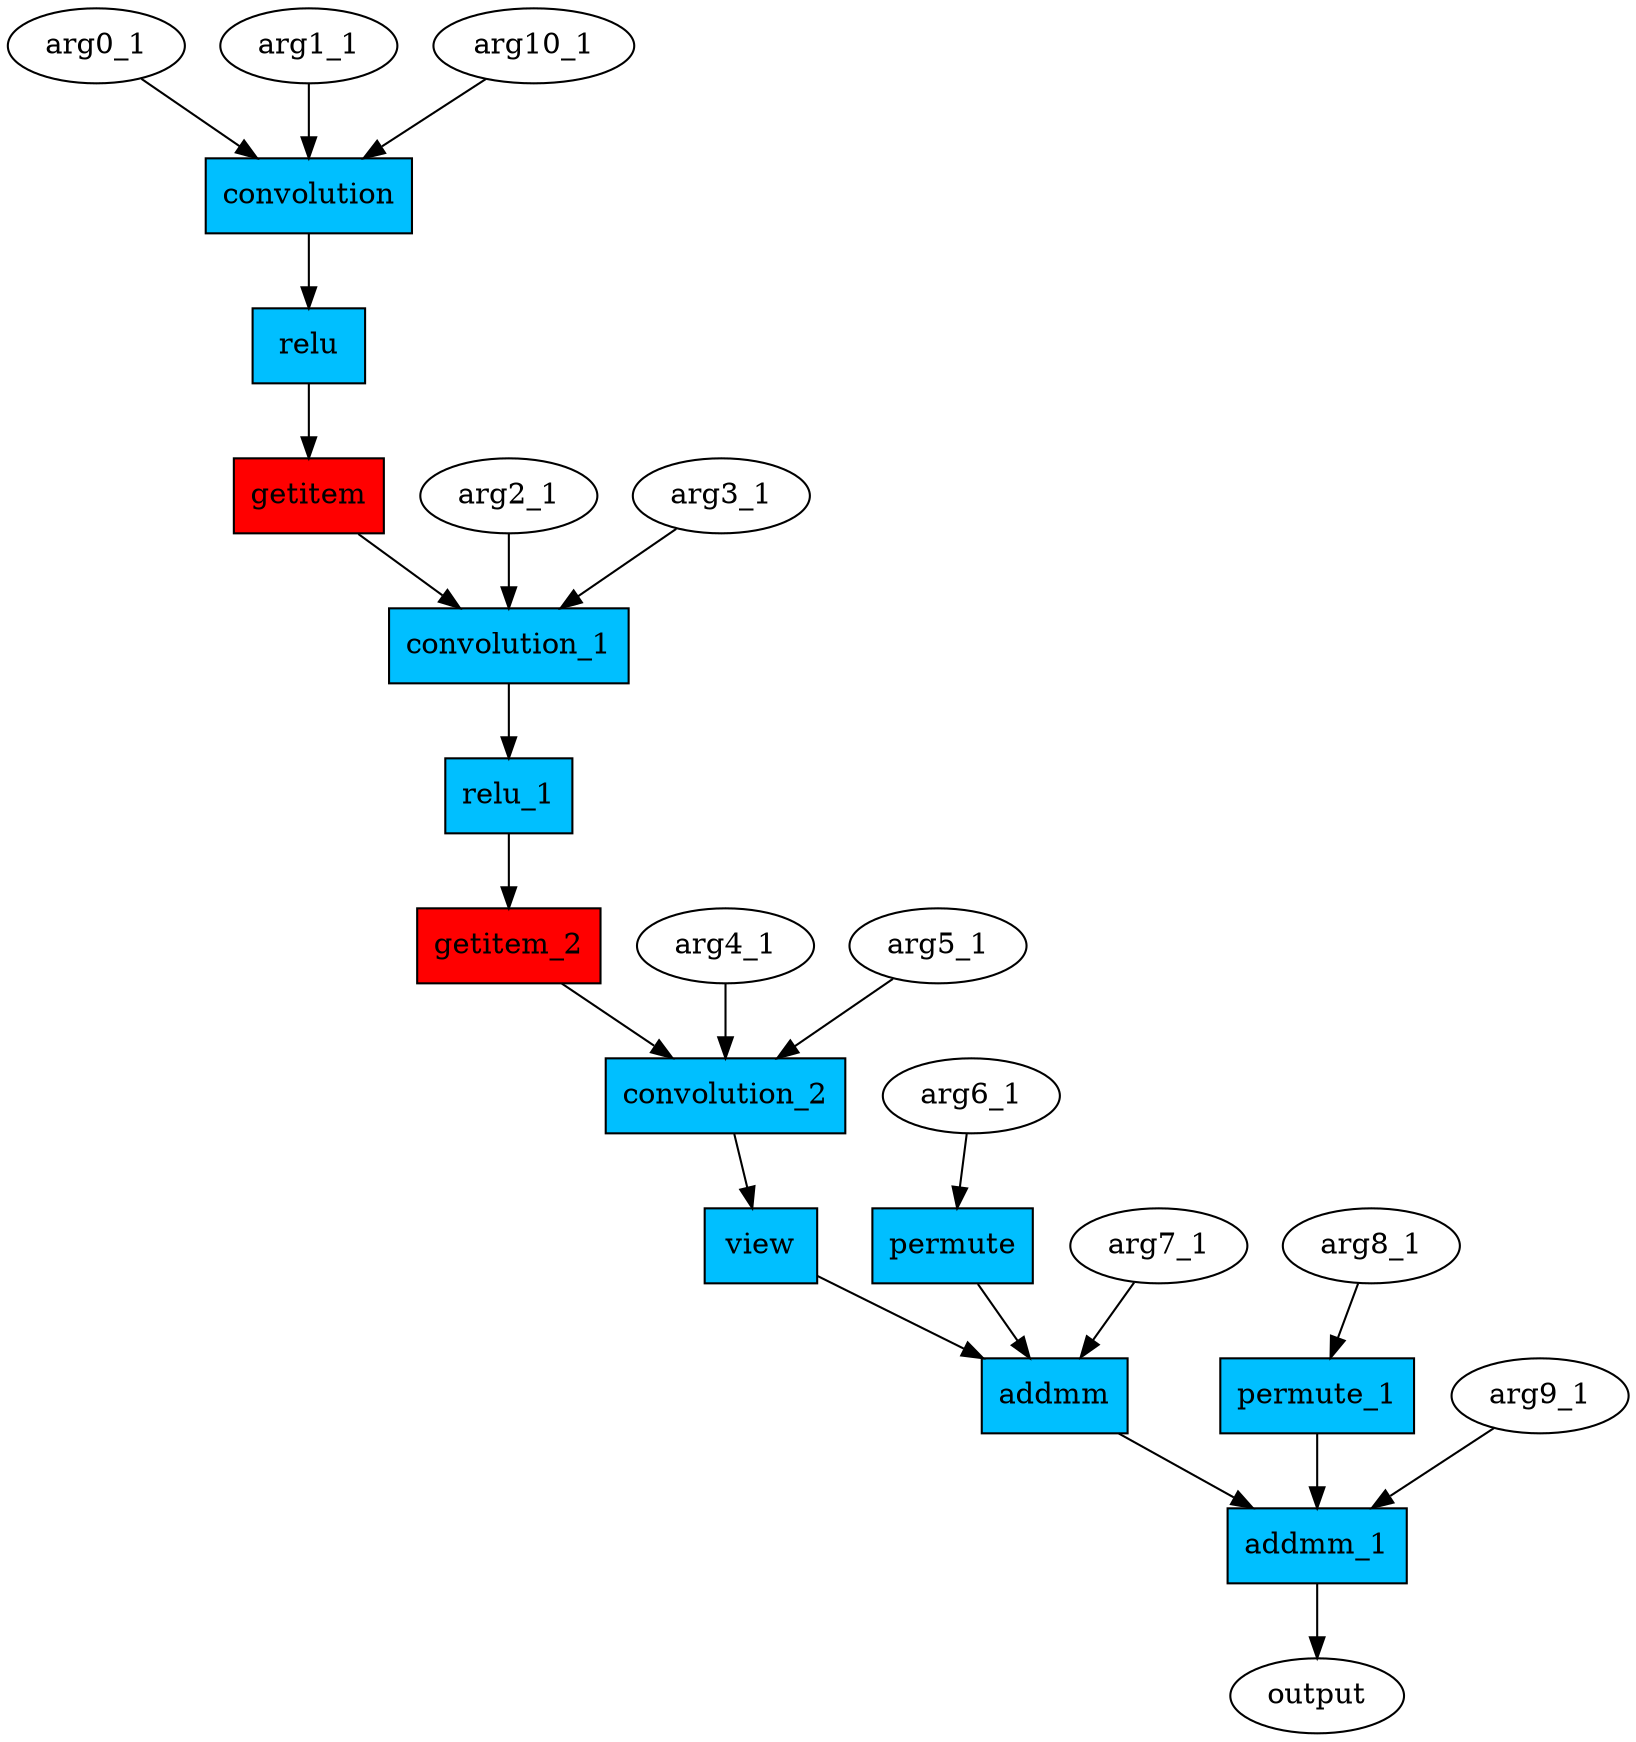 // Buddy Graph
digraph {
	arg0_1 -> convolution
	arg1_1 -> convolution
	arg2_1 -> convolution_1
	arg3_1 -> convolution_1
	arg4_1 -> convolution_2
	arg5_1 -> convolution_2
	arg6_1 -> permute
	arg7_1 -> addmm
	arg8_1 -> permute_1
	arg9_1 -> addmm_1
	arg10_1 -> convolution
	convolution -> relu
	relu -> getitem
	getitem -> convolution_1
	convolution_1 -> relu_1
	relu_1 -> getitem_2
	getitem_2 -> convolution_2
	convolution_2 -> view
	view -> addmm
	permute -> addmm
	addmm -> addmm_1
	permute_1 -> addmm_1
	addmm_1 -> output
	arg0_1 [fillcolor=white shape=ellipse style=filled]
	arg1_1 [fillcolor=white shape=ellipse style=filled]
	arg2_1 [fillcolor=white shape=ellipse style=filled]
	arg3_1 [fillcolor=white shape=ellipse style=filled]
	arg4_1 [fillcolor=white shape=ellipse style=filled]
	arg5_1 [fillcolor=white shape=ellipse style=filled]
	arg6_1 [fillcolor=white shape=ellipse style=filled]
	arg7_1 [fillcolor=white shape=ellipse style=filled]
	arg8_1 [fillcolor=white shape=ellipse style=filled]
	arg9_1 [fillcolor=white shape=ellipse style=filled]
	arg10_1 [fillcolor=white shape=ellipse style=filled]
	convolution [fillcolor=deepskyblue shape=box style=filled]
	relu [fillcolor=deepskyblue shape=box style=filled]
	getitem [fillcolor=red shape=box style=filled]
	convolution_1 [fillcolor=deepskyblue shape=box style=filled]
	relu_1 [fillcolor=deepskyblue shape=box style=filled]
	getitem_2 [fillcolor=red shape=box style=filled]
	convolution_2 [fillcolor=deepskyblue shape=box style=filled]
	view [fillcolor=deepskyblue shape=box style=filled]
	permute [fillcolor=deepskyblue shape=box style=filled]
	addmm [fillcolor=deepskyblue shape=box style=filled]
	permute_1 [fillcolor=deepskyblue shape=box style=filled]
	addmm_1 [fillcolor=deepskyblue shape=box style=filled]
	output [fillcolor=white shape=ellipse style=filled]
}
